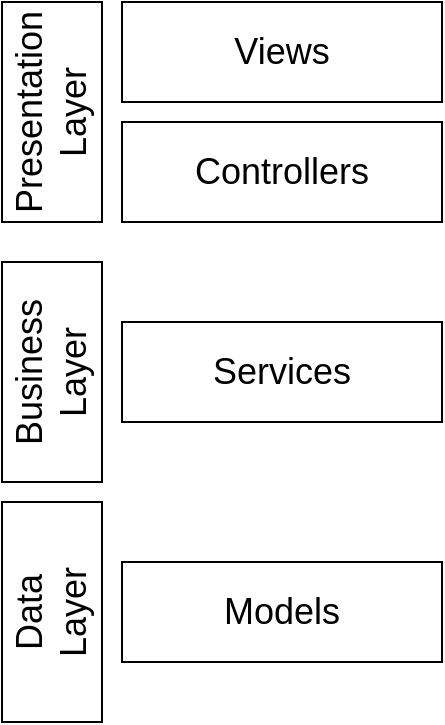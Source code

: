 <mxfile pages="2">
    <diagram id="oQL9uBmhTiv4Sm_RY-0y" name="Class Holistic View">
        <mxGraphModel dx="730" dy="301" grid="1" gridSize="10" guides="1" tooltips="1" connect="1" arrows="1" fold="1" page="1" pageScale="1" pageWidth="850" pageHeight="1100" math="0" shadow="0">
            <root>
                <mxCell id="0"/>
                <mxCell id="1" parent="0"/>
                <mxCell id="uGOD3OTHPIevgJ_uBUGk-1" value="Views" style="rounded=0;whiteSpace=wrap;html=1;fontSize=18;" parent="1" vertex="1">
                    <mxGeometry x="320" y="130" width="160" height="50" as="geometry"/>
                </mxCell>
                <mxCell id="uGOD3OTHPIevgJ_uBUGk-2" value="Controllers" style="rounded=0;whiteSpace=wrap;html=1;fontSize=18;" parent="1" vertex="1">
                    <mxGeometry x="320" y="190" width="160" height="50" as="geometry"/>
                </mxCell>
                <mxCell id="uGOD3OTHPIevgJ_uBUGk-4" value="Services" style="rounded=0;whiteSpace=wrap;html=1;fontSize=18;" parent="1" vertex="1">
                    <mxGeometry x="320" y="290" width="160" height="50" as="geometry"/>
                </mxCell>
                <mxCell id="uGOD3OTHPIevgJ_uBUGk-5" value="Models" style="rounded=0;whiteSpace=wrap;html=1;fontSize=18;" parent="1" vertex="1">
                    <mxGeometry x="320" y="410" width="160" height="50" as="geometry"/>
                </mxCell>
                <mxCell id="uGOD3OTHPIevgJ_uBUGk-6" value="Presentation&lt;br style=&quot;font-size: 18px;&quot;&gt;Layer" style="rounded=0;whiteSpace=wrap;html=1;direction=west;rotation=-90;fontSize=18;" parent="1" vertex="1">
                    <mxGeometry x="230" y="160" width="110" height="50" as="geometry"/>
                </mxCell>
                <mxCell id="aJ42eBrQaFOw9qv9-QJq-1" value="Business&lt;br style=&quot;font-size: 18px;&quot;&gt;Layer" style="rounded=0;whiteSpace=wrap;html=1;direction=west;rotation=-90;fontSize=18;" parent="1" vertex="1">
                    <mxGeometry x="230" y="290" width="110" height="50" as="geometry"/>
                </mxCell>
                <mxCell id="aJ42eBrQaFOw9qv9-QJq-2" value="Data&lt;br style=&quot;font-size: 18px;&quot;&gt;Layer" style="rounded=0;whiteSpace=wrap;html=1;direction=west;rotation=-90;fontSize=18;" parent="1" vertex="1">
                    <mxGeometry x="230" y="410" width="110" height="50" as="geometry"/>
                </mxCell>
            </root>
        </mxGraphModel>
    </diagram>
    <diagram name="Layered Architecture" id="HQJ6WsU8b3pR6pMZJ0St">
        <mxGraphModel dx="1120" dy="461" grid="1" gridSize="10" guides="1" tooltips="1" connect="1" arrows="1" fold="1" page="1" pageScale="1" pageWidth="850" pageHeight="1100" math="0" shadow="0">
            <root>
                <mxCell id="0"/>
                <mxCell id="1" parent="0"/>
                <mxCell id="eXqaFzA5M0uGdHowaxMe-21" value="Presentation Layer" style="rounded=0;whiteSpace=wrap;html=1;fontSize=18;" parent="1" vertex="1">
                    <mxGeometry x="280" y="260" width="120" height="60" as="geometry"/>
                </mxCell>
                <mxCell id="eXqaFzA5M0uGdHowaxMe-22" value="" style="endArrow=classic;html=1;rounded=0;entryX=0.5;entryY=0;entryDx=0;entryDy=0;fontSize=18;" parent="1" target="eXqaFzA5M0uGdHowaxMe-21" edge="1">
                    <mxGeometry width="50" height="50" relative="1" as="geometry">
                        <mxPoint x="340" y="210" as="sourcePoint"/>
                        <mxPoint x="390" y="110" as="targetPoint"/>
                    </mxGeometry>
                </mxCell>
                <mxCell id="eXqaFzA5M0uGdHowaxMe-27" style="edgeStyle=orthogonalEdgeStyle;rounded=0;orthogonalLoop=1;jettySize=auto;html=1;exitX=0.5;exitY=1;exitDx=0;exitDy=0;entryX=0.5;entryY=0;entryDx=0;entryDy=0;fontSize=18;" parent="1" source="eXqaFzA5M0uGdHowaxMe-23" target="eXqaFzA5M0uGdHowaxMe-26" edge="1">
                    <mxGeometry relative="1" as="geometry"/>
                </mxCell>
                <mxCell id="eXqaFzA5M0uGdHowaxMe-23" value="Business Layer" style="rounded=0;whiteSpace=wrap;html=1;fontSize=18;" parent="1" vertex="1">
                    <mxGeometry x="280" y="370" width="120" height="60" as="geometry"/>
                </mxCell>
                <mxCell id="eXqaFzA5M0uGdHowaxMe-24" value="" style="endArrow=classic;html=1;rounded=0;entryX=0.5;entryY=0;entryDx=0;entryDy=0;exitX=0.5;exitY=1;exitDx=0;exitDy=0;fontSize=18;" parent="1" source="eXqaFzA5M0uGdHowaxMe-21" target="eXqaFzA5M0uGdHowaxMe-23" edge="1">
                    <mxGeometry width="50" height="50" relative="1" as="geometry">
                        <mxPoint x="340" y="330" as="sourcePoint"/>
                        <mxPoint x="390" y="250" as="targetPoint"/>
                    </mxGeometry>
                </mxCell>
                <mxCell id="eXqaFzA5M0uGdHowaxMe-29" style="edgeStyle=orthogonalEdgeStyle;rounded=0;orthogonalLoop=1;jettySize=auto;html=1;exitX=0.5;exitY=1;exitDx=0;exitDy=0;entryX=0.5;entryY=0;entryDx=0;entryDy=0;fontSize=18;" parent="1" source="eXqaFzA5M0uGdHowaxMe-26" target="eXqaFzA5M0uGdHowaxMe-28" edge="1">
                    <mxGeometry relative="1" as="geometry"/>
                </mxCell>
                <mxCell id="eXqaFzA5M0uGdHowaxMe-26" value="Data Layer" style="rounded=0;whiteSpace=wrap;html=1;fontSize=18;" parent="1" vertex="1">
                    <mxGeometry x="280" y="480" width="120" height="60" as="geometry"/>
                </mxCell>
                <mxCell id="eXqaFzA5M0uGdHowaxMe-28" value="Database Layer" style="rounded=0;whiteSpace=wrap;html=1;fontSize=18;" parent="1" vertex="1">
                    <mxGeometry x="280" y="590" width="120" height="60" as="geometry"/>
                </mxCell>
            </root>
        </mxGraphModel>
    </diagram>
</mxfile>